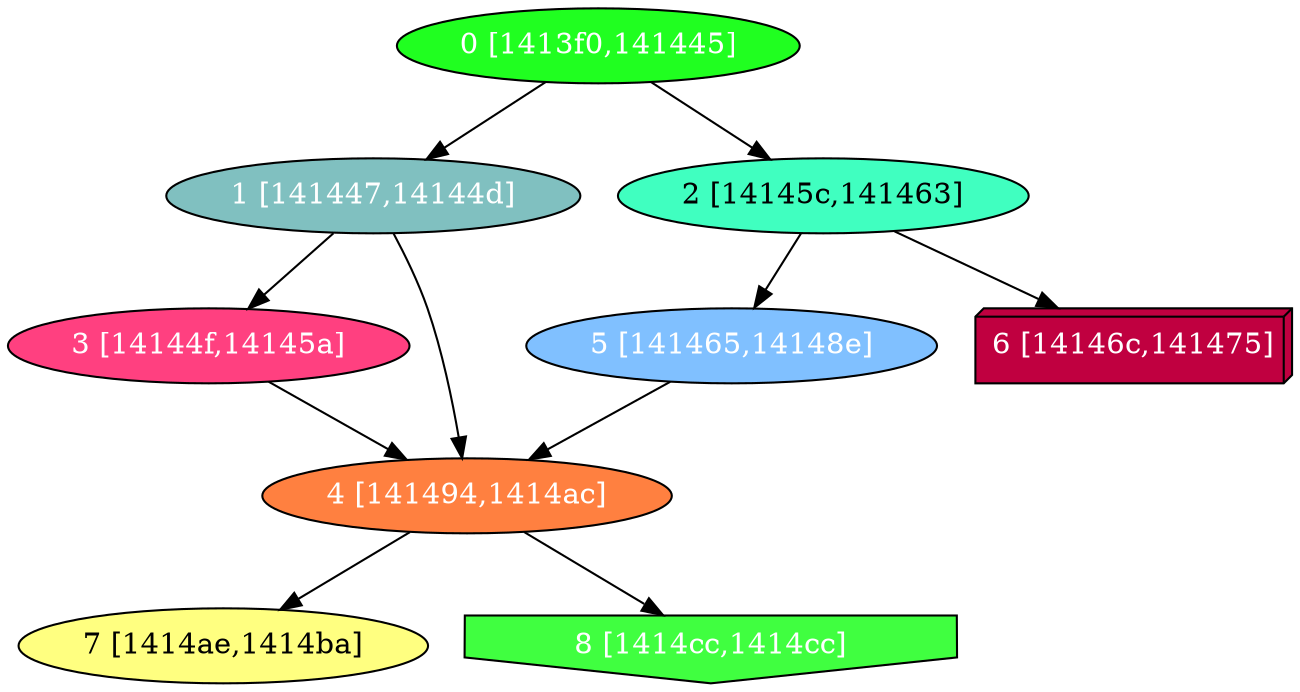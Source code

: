 diGraph libnss3{
	libnss3_0  [style=filled fillcolor="#20FF20" fontcolor="#ffffff" shape=oval label="0 [1413f0,141445]"]
	libnss3_1  [style=filled fillcolor="#80C0C0" fontcolor="#ffffff" shape=oval label="1 [141447,14144d]"]
	libnss3_2  [style=filled fillcolor="#40FFC0" fontcolor="#000000" shape=oval label="2 [14145c,141463]"]
	libnss3_3  [style=filled fillcolor="#FF4080" fontcolor="#ffffff" shape=oval label="3 [14144f,14145a]"]
	libnss3_4  [style=filled fillcolor="#FF8040" fontcolor="#ffffff" shape=oval label="4 [141494,1414ac]"]
	libnss3_5  [style=filled fillcolor="#80C0FF" fontcolor="#ffffff" shape=oval label="5 [141465,14148e]"]
	libnss3_6  [style=filled fillcolor="#C00040" fontcolor="#ffffff" shape=box3d label="6 [14146c,141475]"]
	libnss3_7  [style=filled fillcolor="#FFFF80" fontcolor="#000000" shape=oval label="7 [1414ae,1414ba]"]
	libnss3_8  [style=filled fillcolor="#40FF40" fontcolor="#ffffff" shape=invhouse label="8 [1414cc,1414cc]"]

	libnss3_0 -> libnss3_1
	libnss3_0 -> libnss3_2
	libnss3_1 -> libnss3_3
	libnss3_1 -> libnss3_4
	libnss3_2 -> libnss3_5
	libnss3_2 -> libnss3_6
	libnss3_3 -> libnss3_4
	libnss3_4 -> libnss3_7
	libnss3_4 -> libnss3_8
	libnss3_5 -> libnss3_4
}
